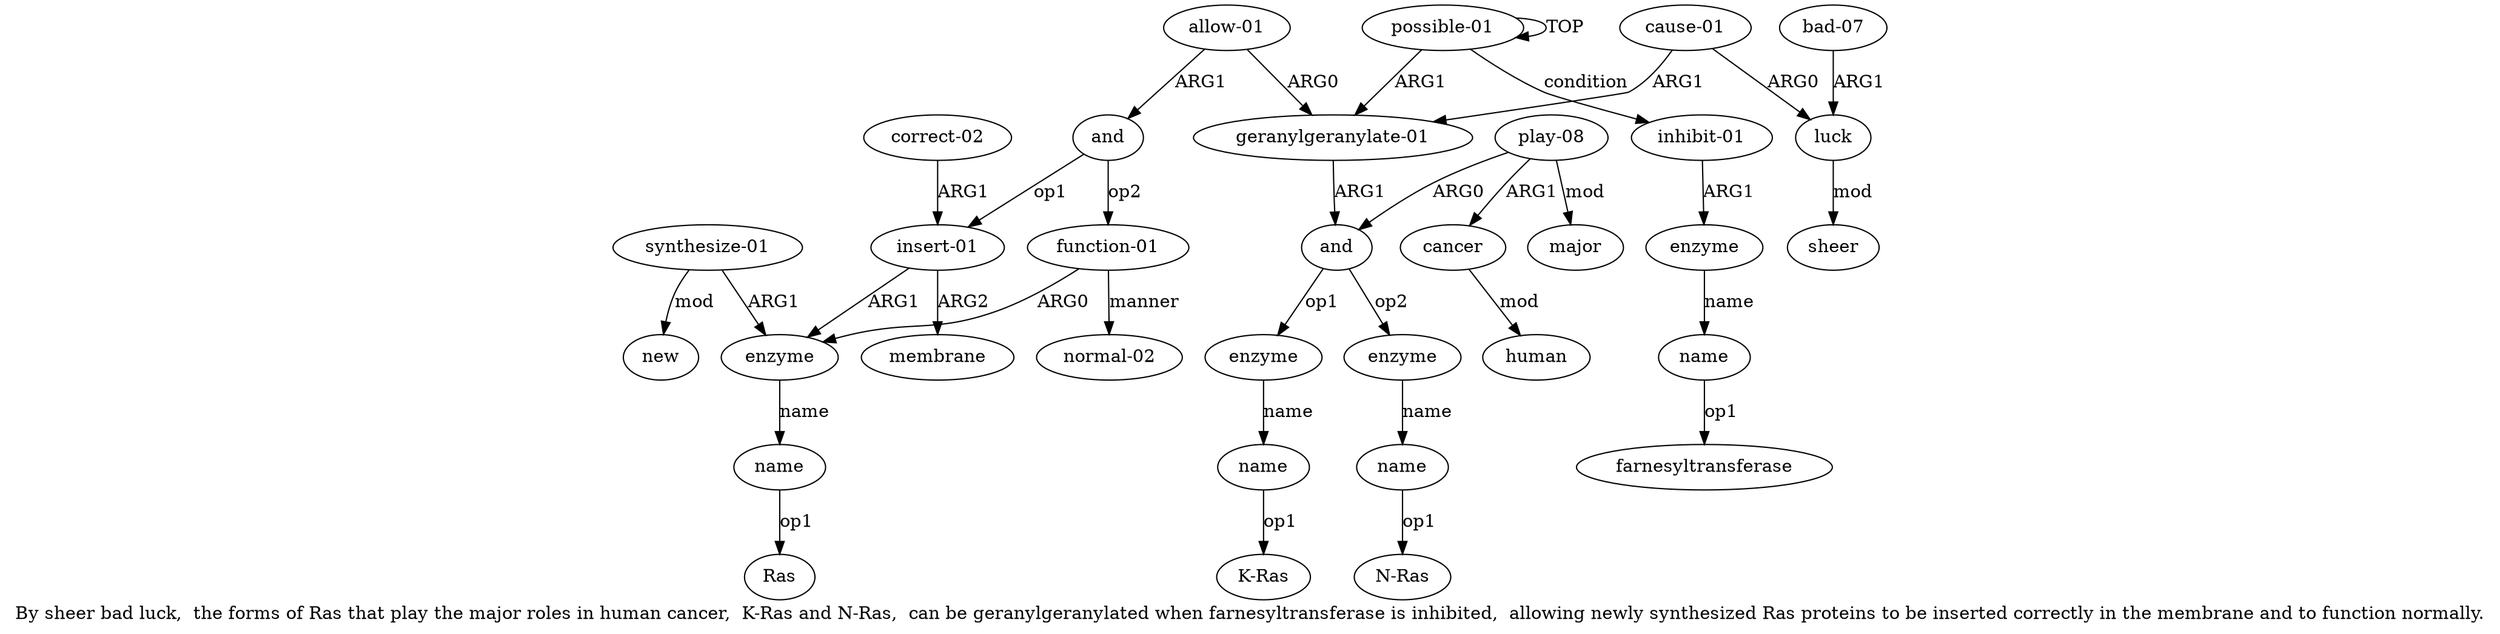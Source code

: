 digraph  {
	graph [label="By sheer bad luck,  the forms of Ras that play the major roles in human cancer,  K-Ras and N-Ras,  can be geranylgeranylated when \
farnesyltransferase is inhibited,  allowing newly synthesized Ras proteins to be inserted correctly in the membrane and to function \
normally."];
	node [label="\N"];
	a20	 [color=black,
		gold_ind=20,
		gold_label="synthesize-01",
		label="synthesize-01",
		test_ind=20,
		test_label="synthesize-01"];
	a21	 [color=black,
		gold_ind=21,
		gold_label=new,
		label=new,
		test_ind=21,
		test_label=new];
	a20 -> a21 [key=0,
	color=black,
	gold_label=mod,
	label=mod,
	test_label=mod];
a18 [color=black,
	gold_ind=18,
	gold_label=enzyme,
	label=enzyme,
	test_ind=18,
	test_label=enzyme];
a20 -> a18 [key=0,
color=black,
gold_label=ARG1,
label=ARG1,
test_label=ARG1];
a22 [color=black,
gold_ind=22,
gold_label=membrane,
label=membrane,
test_ind=22,
test_label=membrane];
a23 [color=black,
gold_ind=23,
gold_label="correct-02",
label="correct-02",
test_ind=23,
test_label="correct-02"];
a17 [color=black,
gold_ind=17,
gold_label="insert-01",
label="insert-01",
test_ind=17,
test_label="insert-01"];
a23 -> a17 [key=0,
color=black,
gold_label=ARG1,
label=ARG1,
test_label=ARG1];
a24 [color=black,
gold_ind=24,
gold_label="function-01",
label="function-01",
test_ind=24,
test_label="function-01"];
a25 [color=black,
gold_ind=25,
gold_label="normal-02",
label="normal-02",
test_ind=25,
test_label="normal-02"];
a24 -> a25 [key=0,
color=black,
gold_label=manner,
label=manner,
test_label=manner];
a24 -> a18 [key=0,
color=black,
gold_label=ARG0,
label=ARG0,
test_label=ARG0];
a26 [color=black,
gold_ind=26,
gold_label="inhibit-01",
label="inhibit-01",
test_ind=26,
test_label="inhibit-01"];
a27 [color=black,
gold_ind=27,
gold_label=enzyme,
label=enzyme,
test_ind=27,
test_label=enzyme];
a26 -> a27 [key=0,
color=black,
gold_label=ARG1,
label=ARG1,
test_label=ARG1];
a28 [color=black,
gold_ind=28,
gold_label=name,
label=name,
test_ind=28,
test_label=name];
a27 -> a28 [key=0,
color=black,
gold_label=name,
label=name,
test_label=name];
"a28 farnesyltransferase" [color=black,
gold_ind=-1,
gold_label=farnesyltransferase,
label=farnesyltransferase,
test_ind=-1,
test_label=farnesyltransferase];
a28 -> "a28 farnesyltransferase" [key=0,
color=black,
gold_label=op1,
label=op1,
test_label=op1];
"a4 K-Ras" [color=black,
gold_ind=-1,
gold_label="K-Ras",
label="K-Ras",
test_ind=-1,
test_label="K-Ras"];
"a6 N-Ras" [color=black,
gold_ind=-1,
gold_label="N-Ras",
label="N-Ras",
test_ind=-1,
test_label="N-Ras"];
a15 [color=black,
gold_ind=15,
gold_label="allow-01",
label="allow-01",
test_ind=15,
test_label="allow-01"];
a16 [color=black,
gold_ind=16,
gold_label=and,
label=and,
test_ind=16,
test_label=and];
a15 -> a16 [key=0,
color=black,
gold_label=ARG1,
label=ARG1,
test_label=ARG1];
a1 [color=black,
gold_ind=1,
gold_label="geranylgeranylate-01",
label="geranylgeranylate-01",
test_ind=1,
test_label="geranylgeranylate-01"];
a15 -> a1 [key=0,
color=black,
gold_label=ARG0,
label=ARG0,
test_label=ARG0];
a14 [color=black,
gold_ind=14,
gold_label=sheer,
label=sheer,
test_ind=14,
test_label=sheer];
a17 -> a22 [key=0,
color=black,
gold_label=ARG2,
label=ARG2,
test_label=ARG2];
a17 -> a18 [key=0,
color=black,
gold_label=ARG1,
label=ARG1,
test_label=ARG1];
a16 -> a24 [key=0,
color=black,
gold_label=op2,
label=op2,
test_label=op2];
a16 -> a17 [key=0,
color=black,
gold_label=op1,
label=op1,
test_label=op1];
a11 [color=black,
gold_ind=11,
gold_label="cause-01",
label="cause-01",
test_ind=11,
test_label="cause-01"];
a12 [color=black,
gold_ind=12,
gold_label=luck,
label=luck,
test_ind=12,
test_label=luck];
a11 -> a12 [key=0,
color=black,
gold_label=ARG0,
label=ARG0,
test_label=ARG0];
a11 -> a1 [key=0,
color=black,
gold_label=ARG1,
label=ARG1,
test_label=ARG1];
a10 [color=black,
gold_ind=10,
gold_label=major,
label=major,
test_ind=10,
test_label=major];
a13 [color=black,
gold_ind=13,
gold_label="bad-07",
label="bad-07",
test_ind=13,
test_label="bad-07"];
a13 -> a12 [key=0,
color=black,
gold_label=ARG1,
label=ARG1,
test_label=ARG1];
a12 -> a14 [key=0,
color=black,
gold_label=mod,
label=mod,
test_label=mod];
a19 [color=black,
gold_ind=19,
gold_label=name,
label=name,
test_ind=19,
test_label=name];
"a19 Ras" [color=black,
gold_ind=-1,
gold_label=Ras,
label=Ras,
test_ind=-1,
test_label=Ras];
a19 -> "a19 Ras" [key=0,
color=black,
gold_label=op1,
label=op1,
test_label=op1];
a18 -> a19 [key=0,
color=black,
gold_label=name,
label=name,
test_label=name];
a2 [color=black,
gold_ind=2,
gold_label=and,
label=and,
test_ind=2,
test_label=and];
a1 -> a2 [key=0,
color=black,
gold_label=ARG1,
label=ARG1,
test_label=ARG1];
a0 [color=black,
gold_ind=0,
gold_label="possible-01",
label="possible-01",
test_ind=0,
test_label="possible-01"];
a0 -> a26 [key=0,
color=black,
gold_label=condition,
label=condition,
test_label=condition];
a0 -> a1 [key=0,
color=black,
gold_label=ARG1,
label=ARG1,
test_label=ARG1];
a0 -> a0 [key=0,
color=black,
gold_label=TOP,
label=TOP,
test_label=TOP];
a3 [color=black,
gold_ind=3,
gold_label=enzyme,
label=enzyme,
test_ind=3,
test_label=enzyme];
a4 [color=black,
gold_ind=4,
gold_label=name,
label=name,
test_ind=4,
test_label=name];
a3 -> a4 [key=0,
color=black,
gold_label=name,
label=name,
test_label=name];
a2 -> a3 [key=0,
color=black,
gold_label=op1,
label=op1,
test_label=op1];
a5 [color=black,
gold_ind=5,
gold_label=enzyme,
label=enzyme,
test_ind=5,
test_label=enzyme];
a2 -> a5 [key=0,
color=black,
gold_label=op2,
label=op2,
test_label=op2];
a6 [color=black,
gold_ind=6,
gold_label=name,
label=name,
test_ind=6,
test_label=name];
a5 -> a6 [key=0,
color=black,
gold_label=name,
label=name,
test_label=name];
a4 -> "a4 K-Ras" [key=0,
color=black,
gold_label=op1,
label=op1,
test_label=op1];
a7 [color=black,
gold_ind=7,
gold_label="play-08",
label="play-08",
test_ind=7,
test_label="play-08"];
a7 -> a10 [key=0,
color=black,
gold_label=mod,
label=mod,
test_label=mod];
a7 -> a2 [key=0,
color=black,
gold_label=ARG0,
label=ARG0,
test_label=ARG0];
a8 [color=black,
gold_ind=8,
gold_label=cancer,
label=cancer,
test_ind=8,
test_label=cancer];
a7 -> a8 [key=0,
color=black,
gold_label=ARG1,
label=ARG1,
test_label=ARG1];
a6 -> "a6 N-Ras" [key=0,
color=black,
gold_label=op1,
label=op1,
test_label=op1];
a9 [color=black,
gold_ind=9,
gold_label=human,
label=human,
test_ind=9,
test_label=human];
a8 -> a9 [key=0,
color=black,
gold_label=mod,
label=mod,
test_label=mod];
}
